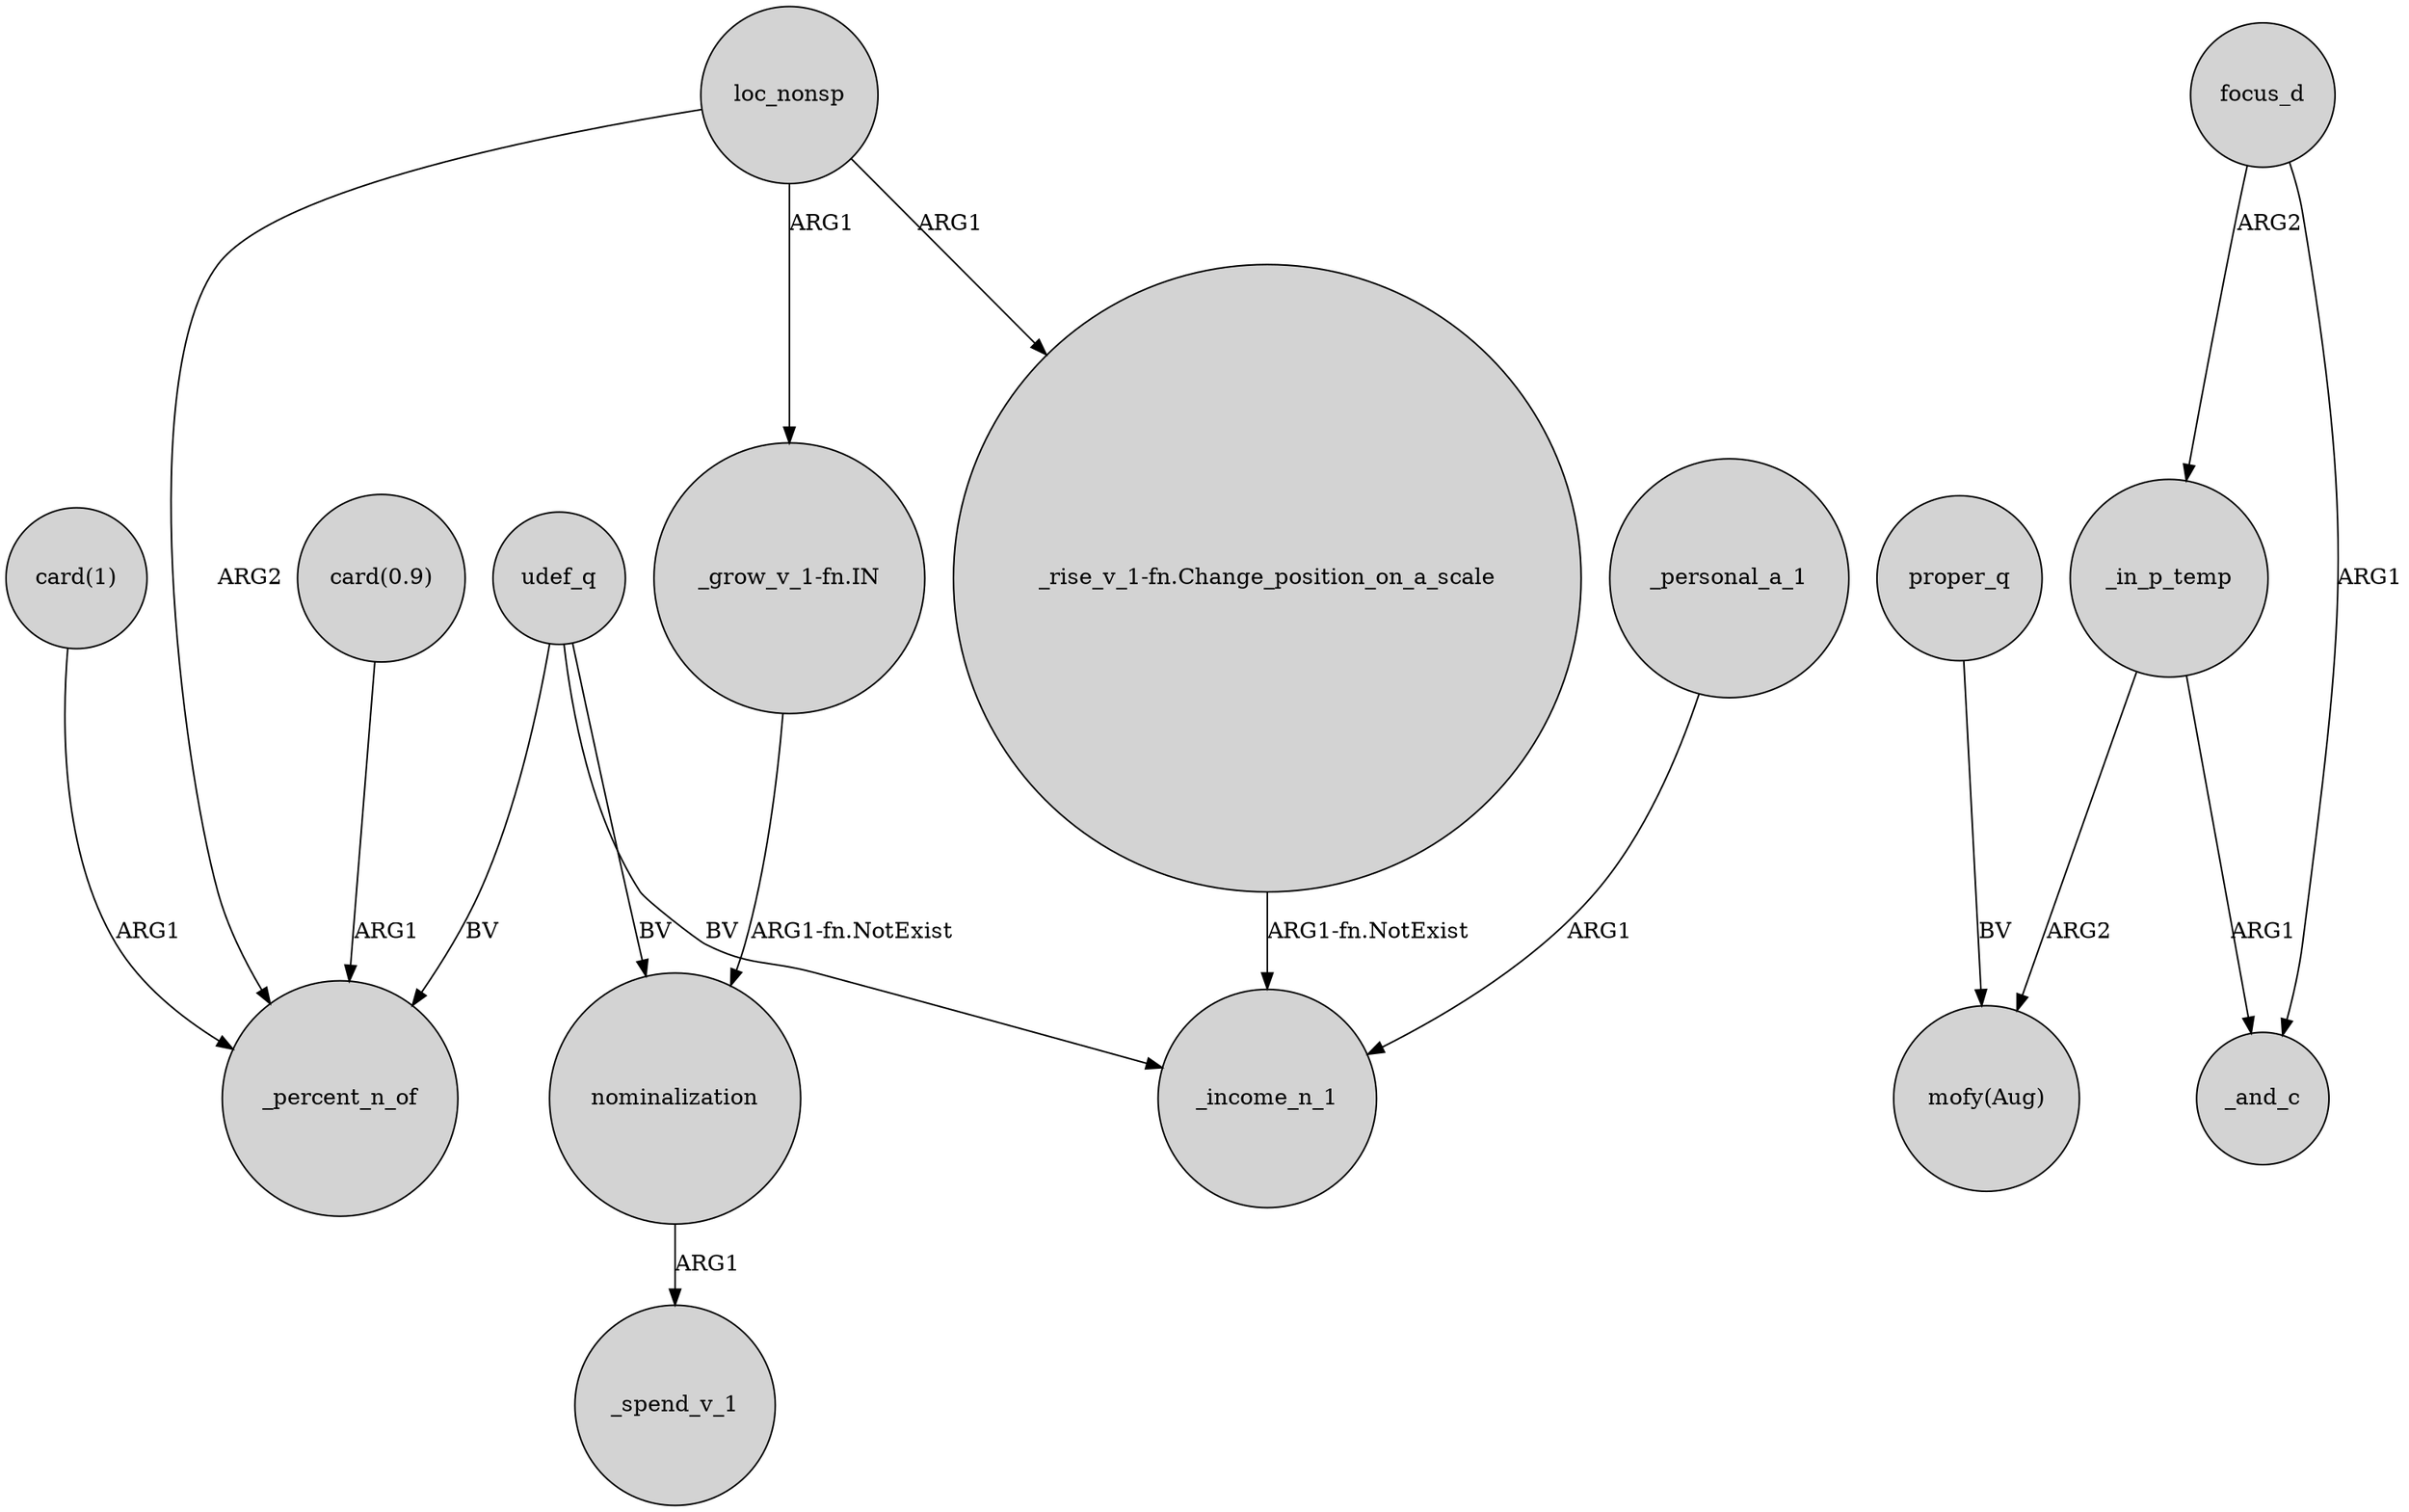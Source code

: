 digraph {
	node [shape=circle style=filled]
	"card(1)" -> _percent_n_of [label=ARG1]
	_in_p_temp -> "mofy(Aug)" [label=ARG2]
	focus_d -> _in_p_temp [label=ARG2]
	loc_nonsp -> _percent_n_of [label=ARG2]
	udef_q -> _percent_n_of [label=BV]
	"_rise_v_1-fn.Change_position_on_a_scale" -> _income_n_1 [label="ARG1-fn.NotExist"]
	proper_q -> "mofy(Aug)" [label=BV]
	_personal_a_1 -> _income_n_1 [label=ARG1]
	loc_nonsp -> "_rise_v_1-fn.Change_position_on_a_scale" [label=ARG1]
	nominalization -> _spend_v_1 [label=ARG1]
	loc_nonsp -> "_grow_v_1-fn.IN" [label=ARG1]
	focus_d -> _and_c [label=ARG1]
	_in_p_temp -> _and_c [label=ARG1]
	udef_q -> nominalization [label=BV]
	"card(0.9)" -> _percent_n_of [label=ARG1]
	"_grow_v_1-fn.IN" -> nominalization [label="ARG1-fn.NotExist"]
	udef_q -> _income_n_1 [label=BV]
}
